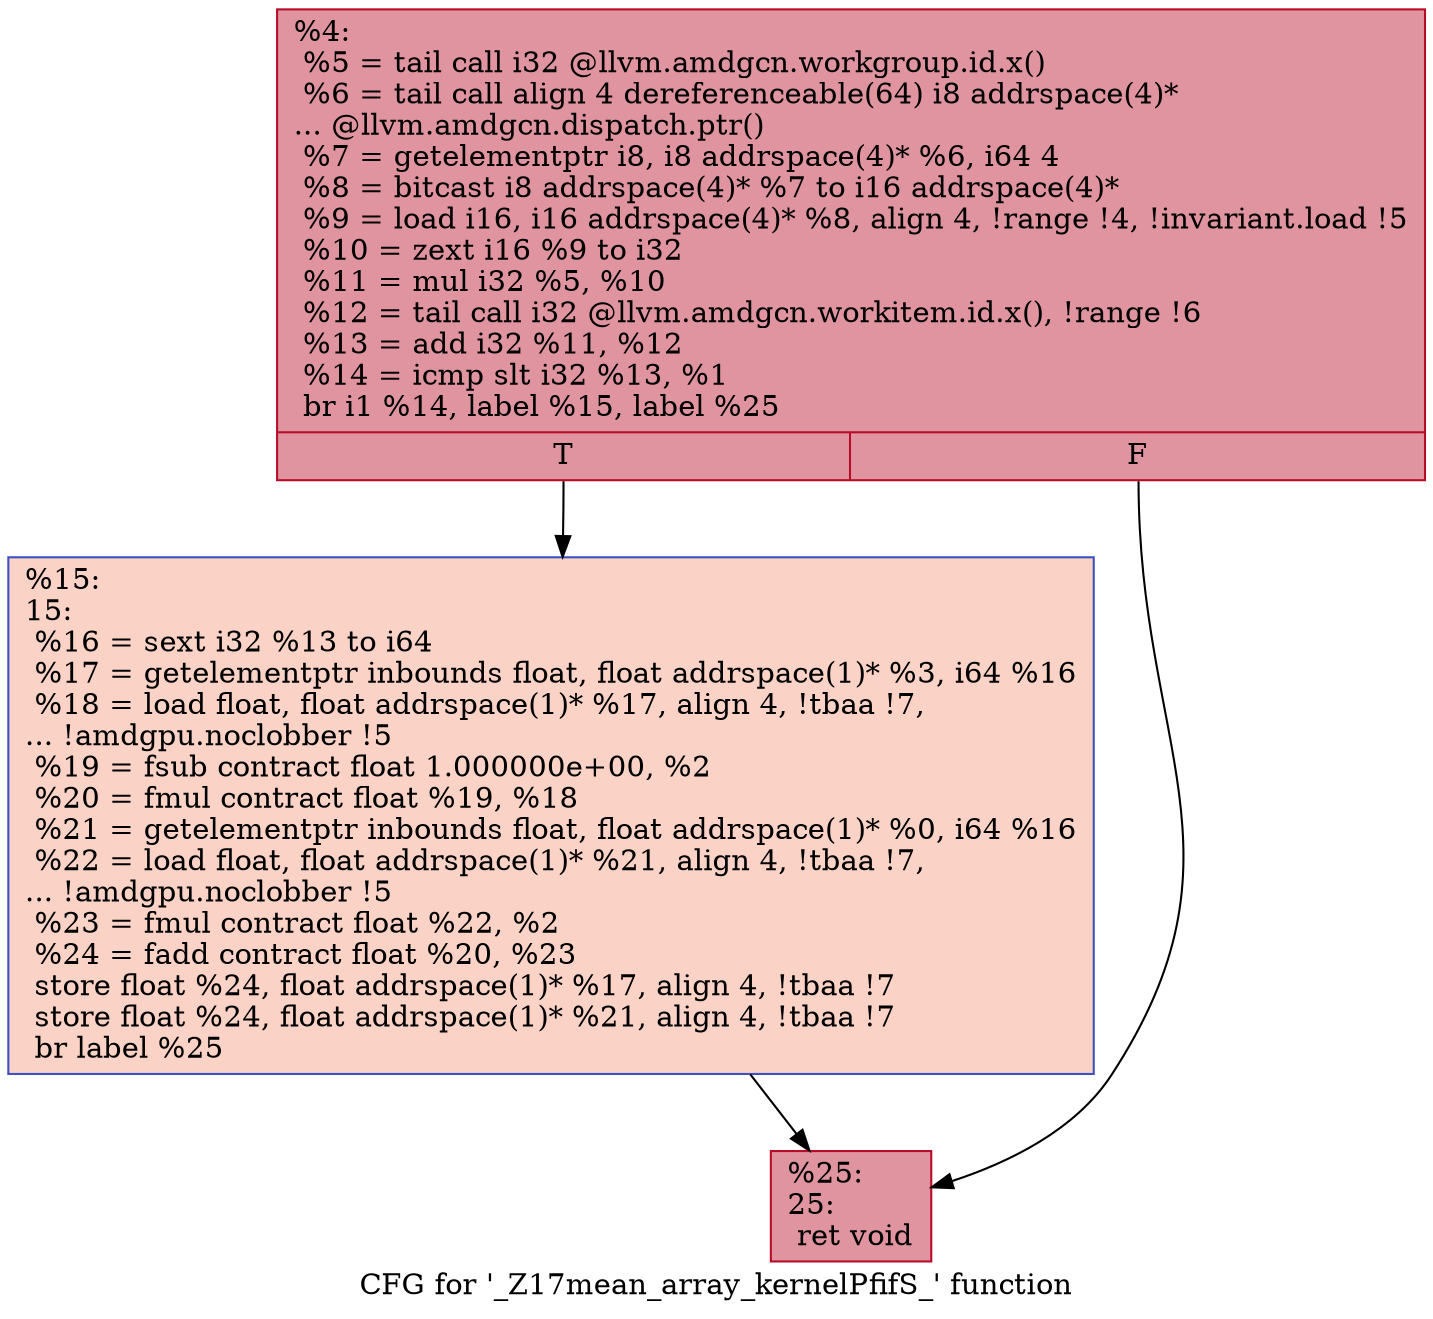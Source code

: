 digraph "CFG for '_Z17mean_array_kernelPfifS_' function" {
	label="CFG for '_Z17mean_array_kernelPfifS_' function";

	Node0x543e140 [shape=record,color="#b70d28ff", style=filled, fillcolor="#b70d2870",label="{%4:\l  %5 = tail call i32 @llvm.amdgcn.workgroup.id.x()\l  %6 = tail call align 4 dereferenceable(64) i8 addrspace(4)*\l... @llvm.amdgcn.dispatch.ptr()\l  %7 = getelementptr i8, i8 addrspace(4)* %6, i64 4\l  %8 = bitcast i8 addrspace(4)* %7 to i16 addrspace(4)*\l  %9 = load i16, i16 addrspace(4)* %8, align 4, !range !4, !invariant.load !5\l  %10 = zext i16 %9 to i32\l  %11 = mul i32 %5, %10\l  %12 = tail call i32 @llvm.amdgcn.workitem.id.x(), !range !6\l  %13 = add i32 %11, %12\l  %14 = icmp slt i32 %13, %1\l  br i1 %14, label %15, label %25\l|{<s0>T|<s1>F}}"];
	Node0x543e140:s0 -> Node0x5440020;
	Node0x543e140:s1 -> Node0x54400b0;
	Node0x5440020 [shape=record,color="#3d50c3ff", style=filled, fillcolor="#f59c7d70",label="{%15:\l15:                                               \l  %16 = sext i32 %13 to i64\l  %17 = getelementptr inbounds float, float addrspace(1)* %3, i64 %16\l  %18 = load float, float addrspace(1)* %17, align 4, !tbaa !7,\l... !amdgpu.noclobber !5\l  %19 = fsub contract float 1.000000e+00, %2\l  %20 = fmul contract float %19, %18\l  %21 = getelementptr inbounds float, float addrspace(1)* %0, i64 %16\l  %22 = load float, float addrspace(1)* %21, align 4, !tbaa !7,\l... !amdgpu.noclobber !5\l  %23 = fmul contract float %22, %2\l  %24 = fadd contract float %20, %23\l  store float %24, float addrspace(1)* %17, align 4, !tbaa !7\l  store float %24, float addrspace(1)* %21, align 4, !tbaa !7\l  br label %25\l}"];
	Node0x5440020 -> Node0x54400b0;
	Node0x54400b0 [shape=record,color="#b70d28ff", style=filled, fillcolor="#b70d2870",label="{%25:\l25:                                               \l  ret void\l}"];
}
